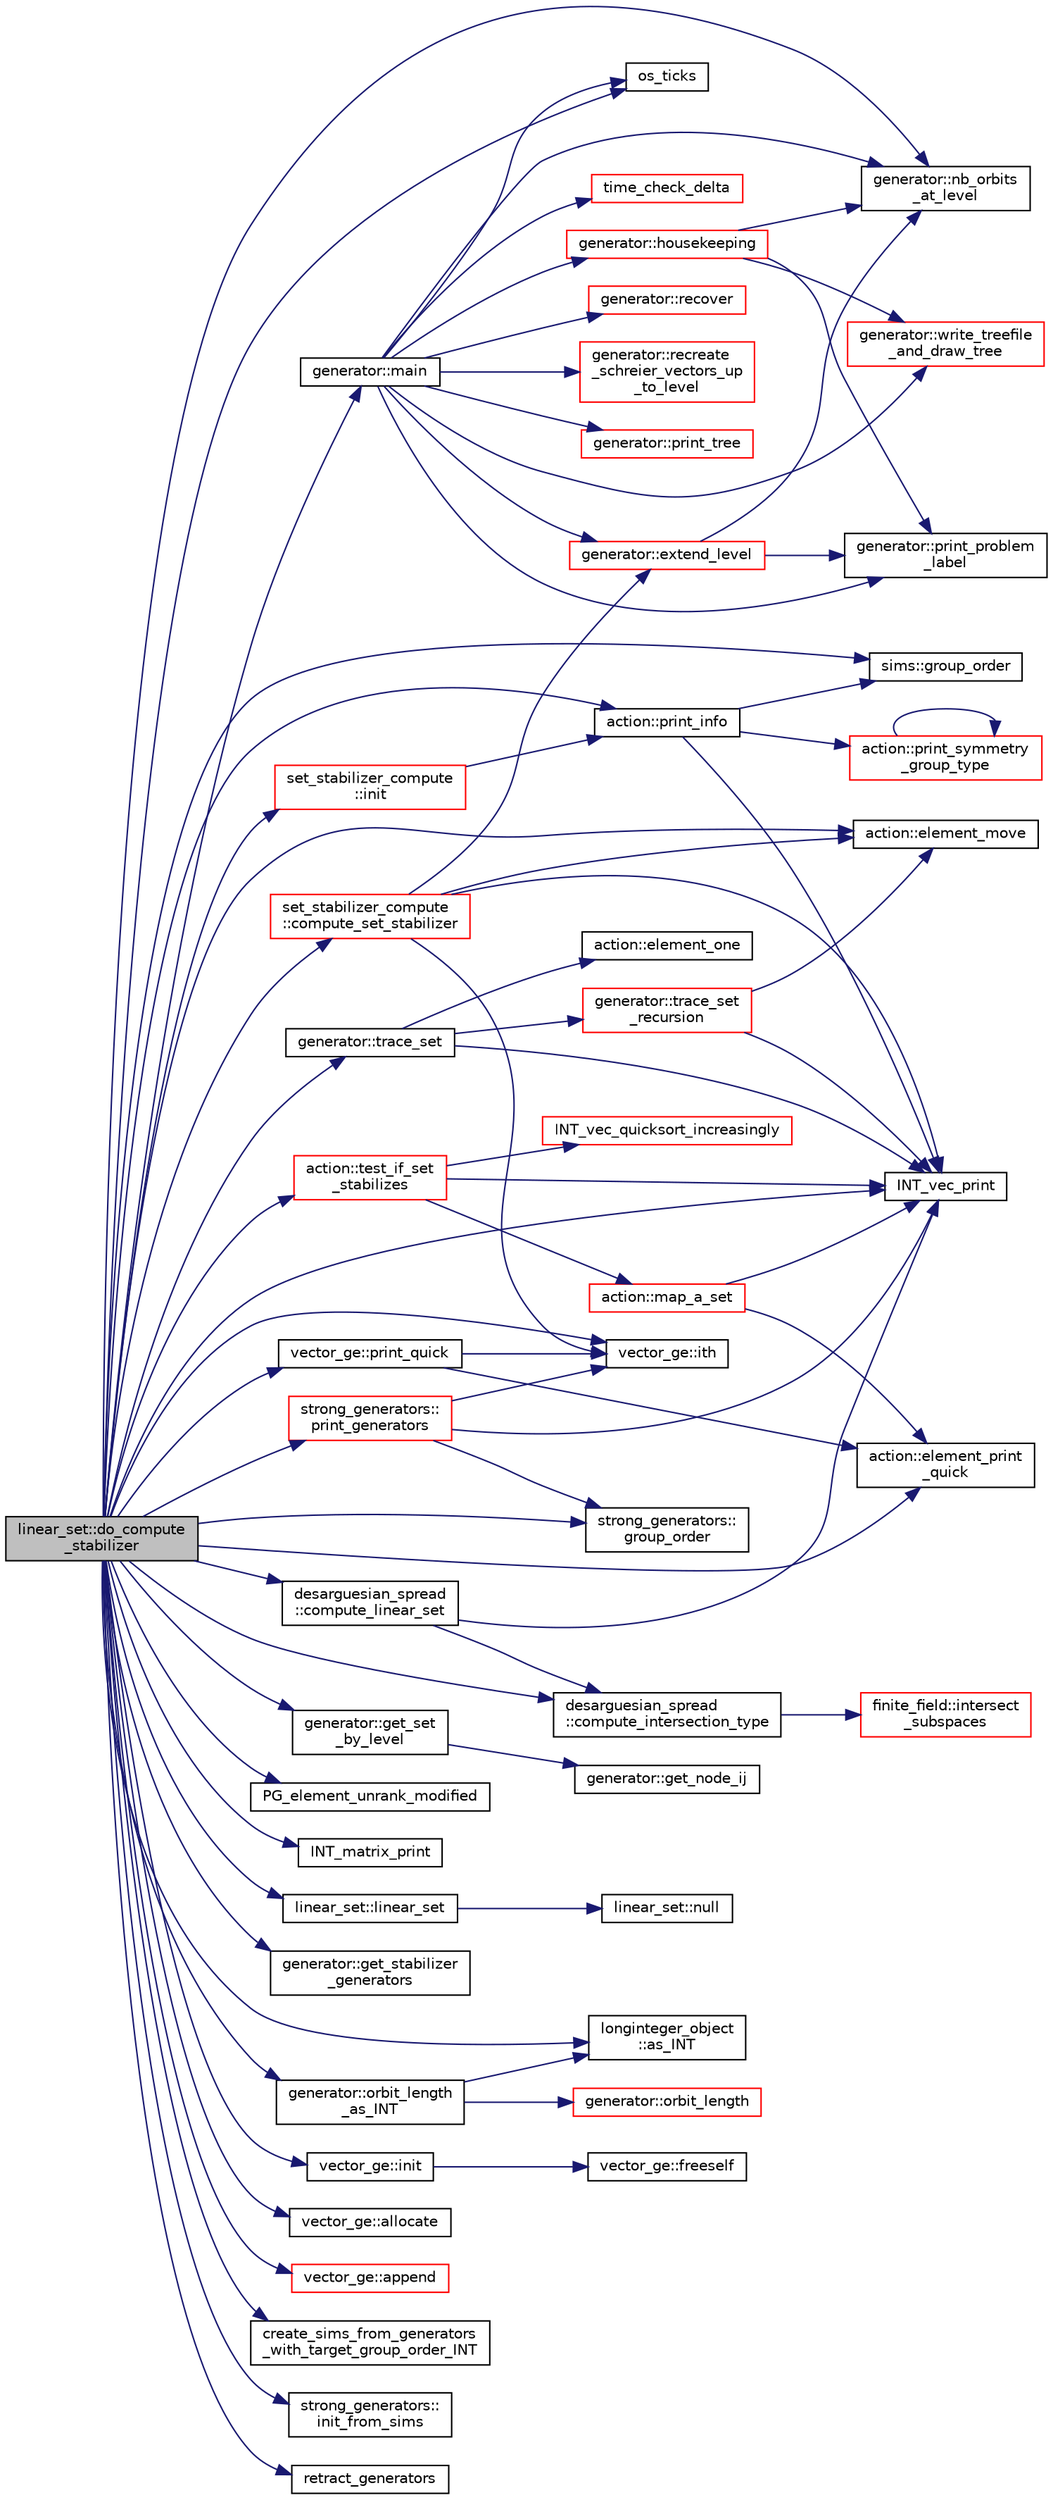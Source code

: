 digraph "linear_set::do_compute_stabilizer"
{
  edge [fontname="Helvetica",fontsize="10",labelfontname="Helvetica",labelfontsize="10"];
  node [fontname="Helvetica",fontsize="10",shape=record];
  rankdir="LR";
  Node3686 [label="linear_set::do_compute\l_stabilizer",height=0.2,width=0.4,color="black", fillcolor="grey75", style="filled", fontcolor="black"];
  Node3686 -> Node3687 [color="midnightblue",fontsize="10",style="solid",fontname="Helvetica"];
  Node3687 [label="os_ticks",height=0.2,width=0.4,color="black", fillcolor="white", style="filled",URL="$d5/db4/io__and__os_8h.html#a3da6d2b09e35d569adb7101dffcb5224"];
  Node3686 -> Node3688 [color="midnightblue",fontsize="10",style="solid",fontname="Helvetica"];
  Node3688 [label="action::print_info",height=0.2,width=0.4,color="black", fillcolor="white", style="filled",URL="$d2/d86/classaction.html#a6f89e493e5c5a32e5c3b8963d438ce86"];
  Node3688 -> Node3689 [color="midnightblue",fontsize="10",style="solid",fontname="Helvetica"];
  Node3689 [label="action::print_symmetry\l_group_type",height=0.2,width=0.4,color="red", fillcolor="white", style="filled",URL="$d2/d86/classaction.html#aed811766c7e64fe2c853df8b0b67aa6e"];
  Node3689 -> Node3689 [color="midnightblue",fontsize="10",style="solid",fontname="Helvetica"];
  Node3688 -> Node3691 [color="midnightblue",fontsize="10",style="solid",fontname="Helvetica"];
  Node3691 [label="INT_vec_print",height=0.2,width=0.4,color="black", fillcolor="white", style="filled",URL="$df/dbf/sajeeb_8_c.html#a79a5901af0b47dd0d694109543c027fe"];
  Node3688 -> Node3692 [color="midnightblue",fontsize="10",style="solid",fontname="Helvetica"];
  Node3692 [label="sims::group_order",height=0.2,width=0.4,color="black", fillcolor="white", style="filled",URL="$d9/df3/classsims.html#aa442445175656570fa35febbe790efad"];
  Node3686 -> Node3693 [color="midnightblue",fontsize="10",style="solid",fontname="Helvetica"];
  Node3693 [label="generator::main",height=0.2,width=0.4,color="black", fillcolor="white", style="filled",URL="$d7/d73/classgenerator.html#a01abff8e9f231bf0d82e2e8e0061f242"];
  Node3693 -> Node3694 [color="midnightblue",fontsize="10",style="solid",fontname="Helvetica"];
  Node3694 [label="generator::print_problem\l_label",height=0.2,width=0.4,color="black", fillcolor="white", style="filled",URL="$d7/d73/classgenerator.html#a06d3c064ba84ebe8db3537e6273f16c3"];
  Node3693 -> Node3687 [color="midnightblue",fontsize="10",style="solid",fontname="Helvetica"];
  Node3693 -> Node3695 [color="midnightblue",fontsize="10",style="solid",fontname="Helvetica"];
  Node3695 [label="time_check_delta",height=0.2,width=0.4,color="red", fillcolor="white", style="filled",URL="$d9/d60/discreta_8h.html#a89a8565e34c7dcbb97180cd6af7454a1"];
  Node3693 -> Node3698 [color="midnightblue",fontsize="10",style="solid",fontname="Helvetica"];
  Node3698 [label="generator::recover",height=0.2,width=0.4,color="red", fillcolor="white", style="filled",URL="$d7/d73/classgenerator.html#a96b65270be862c206d5af97c1dde9c17"];
  Node3693 -> Node3700 [color="midnightblue",fontsize="10",style="solid",fontname="Helvetica"];
  Node3700 [label="generator::recreate\l_schreier_vectors_up\l_to_level",height=0.2,width=0.4,color="red", fillcolor="white", style="filled",URL="$d7/d73/classgenerator.html#a2ca7599e91bb012d41153aec95f081f7"];
  Node3693 -> Node4244 [color="midnightblue",fontsize="10",style="solid",fontname="Helvetica"];
  Node4244 [label="generator::print_tree",height=0.2,width=0.4,color="red", fillcolor="white", style="filled",URL="$d7/d73/classgenerator.html#a4d50a3584d53209baf2bf7d7b9ba31f8"];
  Node3693 -> Node4258 [color="midnightblue",fontsize="10",style="solid",fontname="Helvetica"];
  Node4258 [label="generator::write_treefile\l_and_draw_tree",height=0.2,width=0.4,color="red", fillcolor="white", style="filled",URL="$d7/d73/classgenerator.html#a70c78f45dba413014287e8cde2f7d6b5"];
  Node3693 -> Node4355 [color="midnightblue",fontsize="10",style="solid",fontname="Helvetica"];
  Node4355 [label="generator::extend_level",height=0.2,width=0.4,color="red", fillcolor="white", style="filled",URL="$d7/d73/classgenerator.html#a91b84d80ccec0cd2136bc221c30e0f8e"];
  Node4355 -> Node3694 [color="midnightblue",fontsize="10",style="solid",fontname="Helvetica"];
  Node4355 -> Node3706 [color="midnightblue",fontsize="10",style="solid",fontname="Helvetica"];
  Node3706 [label="generator::nb_orbits\l_at_level",height=0.2,width=0.4,color="black", fillcolor="white", style="filled",URL="$d7/d73/classgenerator.html#a020f3d8378448310d044a4a24fadf301"];
  Node3693 -> Node4512 [color="midnightblue",fontsize="10",style="solid",fontname="Helvetica"];
  Node4512 [label="generator::housekeeping",height=0.2,width=0.4,color="red", fillcolor="white", style="filled",URL="$d7/d73/classgenerator.html#aaf2bd92e8f74eb9fbc3244a6dde6f78c"];
  Node4512 -> Node3706 [color="midnightblue",fontsize="10",style="solid",fontname="Helvetica"];
  Node4512 -> Node3694 [color="midnightblue",fontsize="10",style="solid",fontname="Helvetica"];
  Node4512 -> Node4258 [color="midnightblue",fontsize="10",style="solid",fontname="Helvetica"];
  Node3693 -> Node3706 [color="midnightblue",fontsize="10",style="solid",fontname="Helvetica"];
  Node3686 -> Node3706 [color="midnightblue",fontsize="10",style="solid",fontname="Helvetica"];
  Node3686 -> Node4530 [color="midnightblue",fontsize="10",style="solid",fontname="Helvetica"];
  Node4530 [label="generator::get_set\l_by_level",height=0.2,width=0.4,color="black", fillcolor="white", style="filled",URL="$d7/d73/classgenerator.html#a3012a80d862b42c848b84584389c8594"];
  Node4530 -> Node4531 [color="midnightblue",fontsize="10",style="solid",fontname="Helvetica"];
  Node4531 [label="generator::get_node_ij",height=0.2,width=0.4,color="black", fillcolor="white", style="filled",URL="$d7/d73/classgenerator.html#a8cea5411b42336694738530732ede540"];
  Node3686 -> Node3733 [color="midnightblue",fontsize="10",style="solid",fontname="Helvetica"];
  Node3733 [label="PG_element_unrank_modified",height=0.2,width=0.4,color="black", fillcolor="white", style="filled",URL="$d4/d67/geometry_8h.html#a83ae9b605d496f6a90345303f6efae64"];
  Node3686 -> Node3691 [color="midnightblue",fontsize="10",style="solid",fontname="Helvetica"];
  Node3686 -> Node3811 [color="midnightblue",fontsize="10",style="solid",fontname="Helvetica"];
  Node3811 [label="INT_matrix_print",height=0.2,width=0.4,color="black", fillcolor="white", style="filled",URL="$d5/db4/io__and__os_8h.html#afd4180a24bef3a2b584668a4eaf607ff"];
  Node3686 -> Node4532 [color="midnightblue",fontsize="10",style="solid",fontname="Helvetica"];
  Node4532 [label="linear_set::linear_set",height=0.2,width=0.4,color="black", fillcolor="white", style="filled",URL="$dd/d86/classlinear__set.html#a7f49da8b10dd00d8397a2183f6e014f6"];
  Node4532 -> Node4533 [color="midnightblue",fontsize="10",style="solid",fontname="Helvetica"];
  Node4533 [label="linear_set::null",height=0.2,width=0.4,color="black", fillcolor="white", style="filled",URL="$dd/d86/classlinear__set.html#a0160629023f36662ae49a15a66e3ae71"];
  Node3686 -> Node4534 [color="midnightblue",fontsize="10",style="solid",fontname="Helvetica"];
  Node4534 [label="desarguesian_spread\l::compute_linear_set",height=0.2,width=0.4,color="black", fillcolor="white", style="filled",URL="$d4/d86/classdesarguesian__spread.html#a3ae1799cf7300894df22685686584bac"];
  Node4534 -> Node4535 [color="midnightblue",fontsize="10",style="solid",fontname="Helvetica"];
  Node4535 [label="desarguesian_spread\l::compute_intersection_type",height=0.2,width=0.4,color="black", fillcolor="white", style="filled",URL="$d4/d86/classdesarguesian__spread.html#a7eca8625c43342d9f0608fe1235fce2c"];
  Node4535 -> Node4536 [color="midnightblue",fontsize="10",style="solid",fontname="Helvetica"];
  Node4536 [label="finite_field::intersect\l_subspaces",height=0.2,width=0.4,color="red", fillcolor="white", style="filled",URL="$df/d5a/classfinite__field.html#af887ed38de1b121a4260e828d069aa3e"];
  Node4534 -> Node3691 [color="midnightblue",fontsize="10",style="solid",fontname="Helvetica"];
  Node3686 -> Node4535 [color="midnightblue",fontsize="10",style="solid",fontname="Helvetica"];
  Node3686 -> Node4520 [color="midnightblue",fontsize="10",style="solid",fontname="Helvetica"];
  Node4520 [label="generator::get_stabilizer\l_generators",height=0.2,width=0.4,color="black", fillcolor="white", style="filled",URL="$d7/d73/classgenerator.html#a744da633f741e1aa27701fe9d203d564"];
  Node3686 -> Node4269 [color="midnightblue",fontsize="10",style="solid",fontname="Helvetica"];
  Node4269 [label="strong_generators::\lgroup_order",height=0.2,width=0.4,color="black", fillcolor="white", style="filled",URL="$dc/d09/classstrong__generators.html#a91f453c2bfd6502b96f4b4eed16beb20"];
  Node3686 -> Node3762 [color="midnightblue",fontsize="10",style="solid",fontname="Helvetica"];
  Node3762 [label="longinteger_object\l::as_INT",height=0.2,width=0.4,color="black", fillcolor="white", style="filled",URL="$dd/d7e/classlonginteger__object.html#afb992d4679a6741acc63c8bcba27971e"];
  Node3686 -> Node4082 [color="midnightblue",fontsize="10",style="solid",fontname="Helvetica"];
  Node4082 [label="vector_ge::init",height=0.2,width=0.4,color="black", fillcolor="white", style="filled",URL="$d4/d6e/classvector__ge.html#afe1d6befd1f1501e6be34afbaa9d30a8"];
  Node4082 -> Node4083 [color="midnightblue",fontsize="10",style="solid",fontname="Helvetica"];
  Node4083 [label="vector_ge::freeself",height=0.2,width=0.4,color="black", fillcolor="white", style="filled",URL="$d4/d6e/classvector__ge.html#aa002e4b715cc73a9b8b367d29700b452"];
  Node3686 -> Node4084 [color="midnightblue",fontsize="10",style="solid",fontname="Helvetica"];
  Node4084 [label="vector_ge::allocate",height=0.2,width=0.4,color="black", fillcolor="white", style="filled",URL="$d4/d6e/classvector__ge.html#a35b062a9201b30f0a87bf87702d243ae"];
  Node3686 -> Node3748 [color="midnightblue",fontsize="10",style="solid",fontname="Helvetica"];
  Node3748 [label="action::element_move",height=0.2,width=0.4,color="black", fillcolor="white", style="filled",URL="$d2/d86/classaction.html#a550947491bbb534d3d7951f50198a874"];
  Node3686 -> Node3716 [color="midnightblue",fontsize="10",style="solid",fontname="Helvetica"];
  Node3716 [label="vector_ge::ith",height=0.2,width=0.4,color="black", fillcolor="white", style="filled",URL="$d4/d6e/classvector__ge.html#a1ff002e8b746a9beb119d57dcd4a15ff"];
  Node3686 -> Node4538 [color="midnightblue",fontsize="10",style="solid",fontname="Helvetica"];
  Node4538 [label="generator::orbit_length\l_as_INT",height=0.2,width=0.4,color="black", fillcolor="white", style="filled",URL="$d7/d73/classgenerator.html#aecb478b303fd91af6a914f541906da39"];
  Node4538 -> Node4539 [color="midnightblue",fontsize="10",style="solid",fontname="Helvetica"];
  Node4539 [label="generator::orbit_length",height=0.2,width=0.4,color="red", fillcolor="white", style="filled",URL="$d7/d73/classgenerator.html#a38a102d644c03c18ad901f1a815a7f6c"];
  Node4538 -> Node3762 [color="midnightblue",fontsize="10",style="solid",fontname="Helvetica"];
  Node3686 -> Node4541 [color="midnightblue",fontsize="10",style="solid",fontname="Helvetica"];
  Node4541 [label="generator::trace_set",height=0.2,width=0.4,color="black", fillcolor="white", style="filled",URL="$d7/d73/classgenerator.html#ae34b55cbb999d9b2aa9dacc8748de0b2"];
  Node4541 -> Node3691 [color="midnightblue",fontsize="10",style="solid",fontname="Helvetica"];
  Node4541 -> Node3743 [color="midnightblue",fontsize="10",style="solid",fontname="Helvetica"];
  Node3743 [label="action::element_one",height=0.2,width=0.4,color="black", fillcolor="white", style="filled",URL="$d2/d86/classaction.html#a780a105daf04d6d1fe7e2f63b3c88e3b"];
  Node4541 -> Node4542 [color="midnightblue",fontsize="10",style="solid",fontname="Helvetica"];
  Node4542 [label="generator::trace_set\l_recursion",height=0.2,width=0.4,color="red", fillcolor="white", style="filled",URL="$d7/d73/classgenerator.html#aede118133e199ff6a1a381c7da8366b4"];
  Node4542 -> Node3691 [color="midnightblue",fontsize="10",style="solid",fontname="Helvetica"];
  Node4542 -> Node3748 [color="midnightblue",fontsize="10",style="solid",fontname="Helvetica"];
  Node3686 -> Node3715 [color="midnightblue",fontsize="10",style="solid",fontname="Helvetica"];
  Node3715 [label="action::element_print\l_quick",height=0.2,width=0.4,color="black", fillcolor="white", style="filled",URL="$d2/d86/classaction.html#a4844680cf6750396f76494a28655265b"];
  Node3686 -> Node4543 [color="midnightblue",fontsize="10",style="solid",fontname="Helvetica"];
  Node4543 [label="action::test_if_set\l_stabilizes",height=0.2,width=0.4,color="red", fillcolor="white", style="filled",URL="$d2/d86/classaction.html#a5e3d067faffbeb9cc9883afed3ab7b5f"];
  Node4543 -> Node4544 [color="midnightblue",fontsize="10",style="solid",fontname="Helvetica"];
  Node4544 [label="INT_vec_quicksort_increasingly",height=0.2,width=0.4,color="red", fillcolor="white", style="filled",URL="$d5/de2/foundations_2data__structures_2data__structures_8h.html#a31ccee746bc644f58816c67bc3a0e237"];
  Node4543 -> Node4093 [color="midnightblue",fontsize="10",style="solid",fontname="Helvetica"];
  Node4093 [label="action::map_a_set",height=0.2,width=0.4,color="red", fillcolor="white", style="filled",URL="$d2/d86/classaction.html#a600e542e5aeca2a46f18110e027947e0"];
  Node4093 -> Node3715 [color="midnightblue",fontsize="10",style="solid",fontname="Helvetica"];
  Node4093 -> Node3691 [color="midnightblue",fontsize="10",style="solid",fontname="Helvetica"];
  Node4543 -> Node3691 [color="midnightblue",fontsize="10",style="solid",fontname="Helvetica"];
  Node3686 -> Node4490 [color="midnightblue",fontsize="10",style="solid",fontname="Helvetica"];
  Node4490 [label="vector_ge::append",height=0.2,width=0.4,color="red", fillcolor="white", style="filled",URL="$d4/d6e/classvector__ge.html#a6e24ff78ee23cd3e94b266038f059e83"];
  Node3686 -> Node4547 [color="midnightblue",fontsize="10",style="solid",fontname="Helvetica"];
  Node4547 [label="create_sims_from_generators\l_with_target_group_order_INT",height=0.2,width=0.4,color="black", fillcolor="white", style="filled",URL="$d2/d3a/group__theory_8h.html#a4e7d0b5c218eb15f66a0714069168efb"];
  Node3686 -> Node4203 [color="midnightblue",fontsize="10",style="solid",fontname="Helvetica"];
  Node4203 [label="strong_generators::\linit_from_sims",height=0.2,width=0.4,color="black", fillcolor="white", style="filled",URL="$dc/d09/classstrong__generators.html#a2b997decdab82e889c1151f29a846a66"];
  Node3686 -> Node4268 [color="midnightblue",fontsize="10",style="solid",fontname="Helvetica"];
  Node4268 [label="strong_generators::\lprint_generators",height=0.2,width=0.4,color="red", fillcolor="white", style="filled",URL="$dc/d09/classstrong__generators.html#adccd259b435afd96d89cd664daa6c897"];
  Node4268 -> Node4269 [color="midnightblue",fontsize="10",style="solid",fontname="Helvetica"];
  Node4268 -> Node3691 [color="midnightblue",fontsize="10",style="solid",fontname="Helvetica"];
  Node4268 -> Node3716 [color="midnightblue",fontsize="10",style="solid",fontname="Helvetica"];
  Node3686 -> Node4548 [color="midnightblue",fontsize="10",style="solid",fontname="Helvetica"];
  Node4548 [label="retract_generators",height=0.2,width=0.4,color="black", fillcolor="white", style="filled",URL="$d5/d90/action__global_8_c.html#a11d44ee5d2c12ff2fe26620531317408"];
  Node3686 -> Node4549 [color="midnightblue",fontsize="10",style="solid",fontname="Helvetica"];
  Node4549 [label="vector_ge::print_quick",height=0.2,width=0.4,color="black", fillcolor="white", style="filled",URL="$d4/d6e/classvector__ge.html#a07262bf7e62323977854b0884c85d549"];
  Node4549 -> Node3715 [color="midnightblue",fontsize="10",style="solid",fontname="Helvetica"];
  Node4549 -> Node3716 [color="midnightblue",fontsize="10",style="solid",fontname="Helvetica"];
  Node3686 -> Node4550 [color="midnightblue",fontsize="10",style="solid",fontname="Helvetica"];
  Node4550 [label="set_stabilizer_compute\l::init",height=0.2,width=0.4,color="red", fillcolor="white", style="filled",URL="$d8/dc6/classset__stabilizer__compute.html#a3ffab71fb628fd1c25694c1bb69a65fe"];
  Node4550 -> Node3688 [color="midnightblue",fontsize="10",style="solid",fontname="Helvetica"];
  Node3686 -> Node4565 [color="midnightblue",fontsize="10",style="solid",fontname="Helvetica"];
  Node4565 [label="set_stabilizer_compute\l::compute_set_stabilizer",height=0.2,width=0.4,color="red", fillcolor="white", style="filled",URL="$d8/dc6/classset__stabilizer__compute.html#ad4f92074322e98c7cd0ed5d4f8486b76"];
  Node4565 -> Node4355 [color="midnightblue",fontsize="10",style="solid",fontname="Helvetica"];
  Node4565 -> Node3691 [color="midnightblue",fontsize="10",style="solid",fontname="Helvetica"];
  Node4565 -> Node3748 [color="midnightblue",fontsize="10",style="solid",fontname="Helvetica"];
  Node4565 -> Node3716 [color="midnightblue",fontsize="10",style="solid",fontname="Helvetica"];
  Node3686 -> Node3692 [color="midnightblue",fontsize="10",style="solid",fontname="Helvetica"];
}

